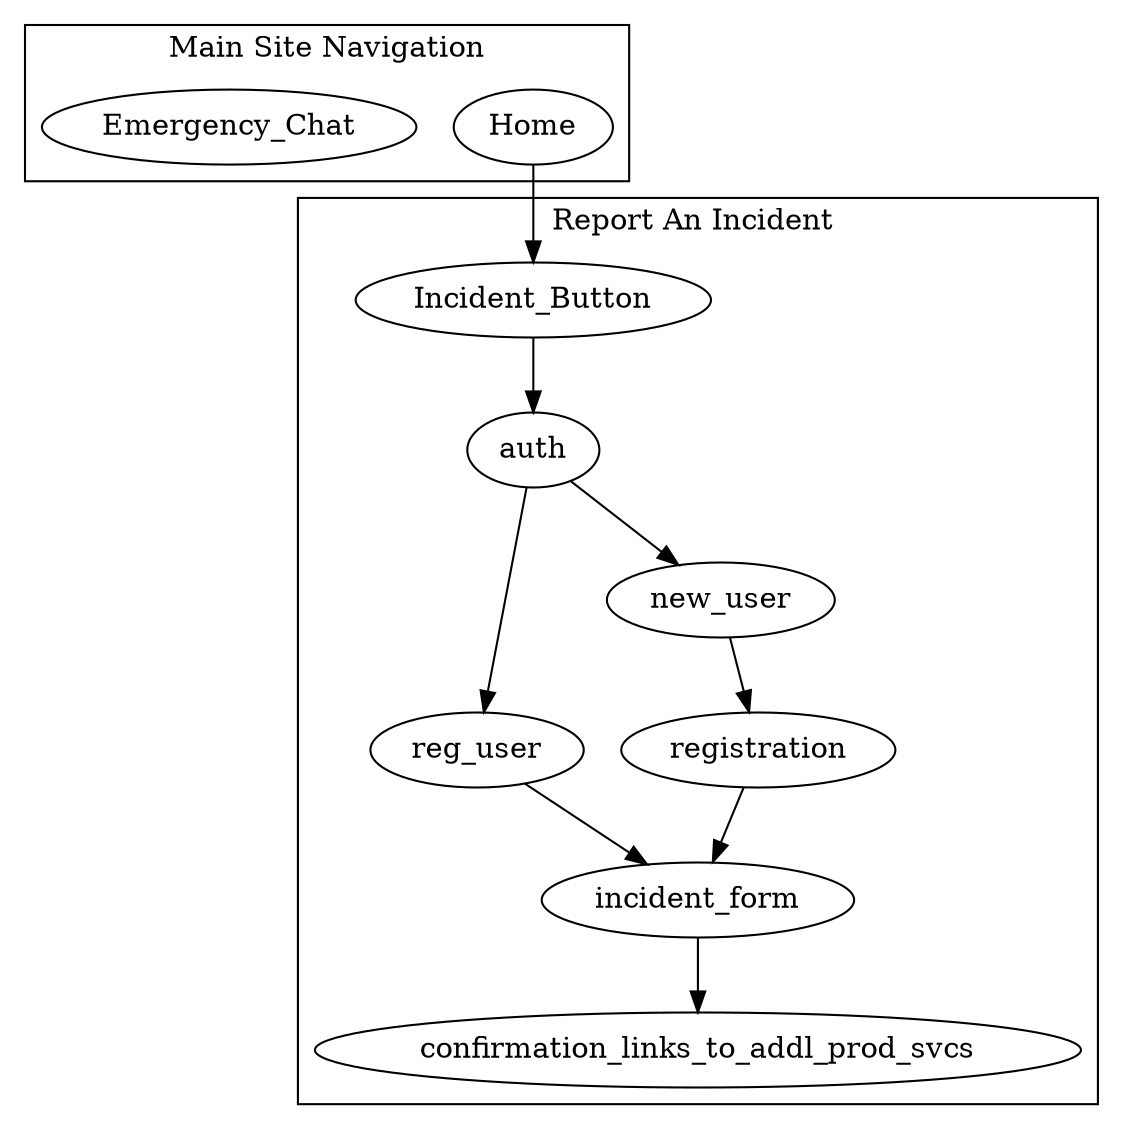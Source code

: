   digraph {
    subgraph cluster_0 {
      label="Report An Incident ";
      Incident_Button -> auth;
      auth -> reg_user -> incident_form;
      auth -> new_user -> registration -> incident_form;
      incident_form -> confirmation_links_to_addl_prod_svcs;
    }

    subgraph cluster_1 {
      label="Main Site Navigation";
      Home -> Incident_Button;
      Emergency_Chat;
    }
  }
